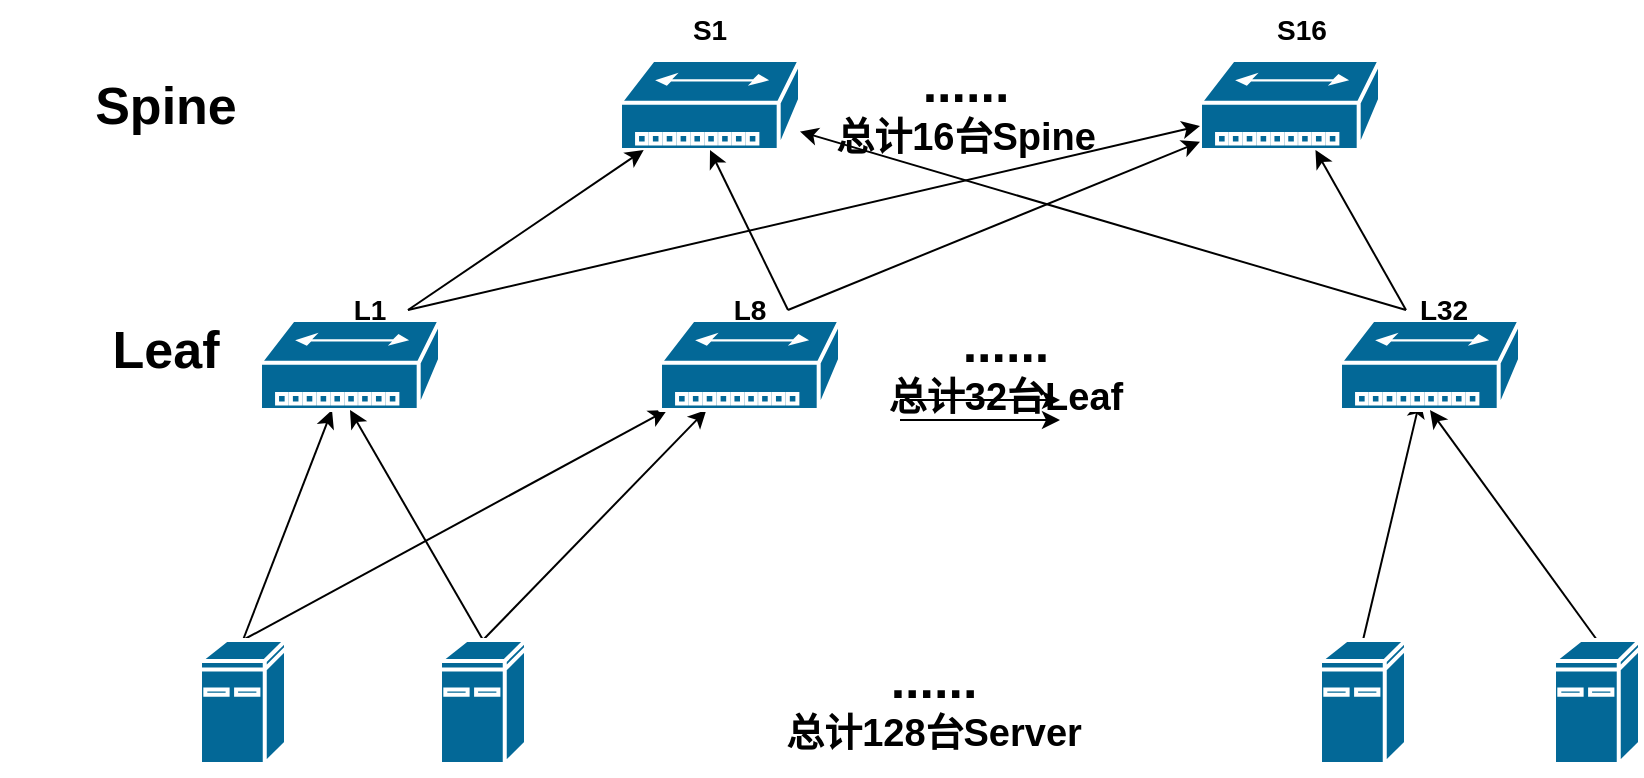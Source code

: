 <mxfile version="21.6.6" type="github">
  <diagram name="第 1 页" id="NKzYZBBvFOK8wI_KVTOo">
    <mxGraphModel dx="1781" dy="592" grid="1" gridSize="10" guides="1" tooltips="1" connect="1" arrows="1" fold="1" page="1" pageScale="1" pageWidth="827" pageHeight="1169" math="0" shadow="0">
      <root>
        <mxCell id="0" />
        <mxCell id="1" parent="0" />
        <mxCell id="3mnqgaulhhMslnO6GNx6-19" style="rounded=0;orthogonalLoop=1;jettySize=auto;html=1;exitX=0.5;exitY=0;exitDx=0;exitDy=0;exitPerimeter=0;entryX=1;entryY=1;entryDx=0;entryDy=0;" edge="1" parent="1" source="3mnqgaulhhMslnO6GNx6-1" target="3mnqgaulhhMslnO6GNx6-17">
          <mxGeometry relative="1" as="geometry" />
        </mxCell>
        <mxCell id="3mnqgaulhhMslnO6GNx6-27" style="rounded=0;orthogonalLoop=1;jettySize=auto;html=1;exitX=0.5;exitY=0;exitDx=0;exitDy=0;exitPerimeter=0;" edge="1" parent="1" source="3mnqgaulhhMslnO6GNx6-1" target="3mnqgaulhhMslnO6GNx6-20">
          <mxGeometry relative="1" as="geometry" />
        </mxCell>
        <mxCell id="3mnqgaulhhMslnO6GNx6-1" value="" style="shape=mxgraph.cisco.computers_and_peripherals.ibm_mini_as400;sketch=0;html=1;pointerEvents=1;dashed=0;fillColor=#036897;strokeColor=#ffffff;strokeWidth=2;verticalLabelPosition=bottom;verticalAlign=top;align=center;outlineConnect=0;" vertex="1" parent="1">
          <mxGeometry x="60" y="400" width="43" height="62" as="geometry" />
        </mxCell>
        <mxCell id="3mnqgaulhhMslnO6GNx6-2" value="" style="shape=mxgraph.cisco.hubs_and_gateways.small_hub;sketch=0;html=1;pointerEvents=1;dashed=0;fillColor=#036897;strokeColor=#ffffff;strokeWidth=2;verticalLabelPosition=bottom;verticalAlign=top;align=center;outlineConnect=0;" vertex="1" parent="1">
          <mxGeometry x="90" y="240" width="90" height="45" as="geometry" />
        </mxCell>
        <mxCell id="3mnqgaulhhMslnO6GNx6-28" style="rounded=0;orthogonalLoop=1;jettySize=auto;html=1;exitX=0.5;exitY=0;exitDx=0;exitDy=0;exitPerimeter=0;entryX=0.5;entryY=1;entryDx=0;entryDy=0;entryPerimeter=0;" edge="1" parent="1" source="3mnqgaulhhMslnO6GNx6-4" target="3mnqgaulhhMslnO6GNx6-2">
          <mxGeometry relative="1" as="geometry" />
        </mxCell>
        <mxCell id="3mnqgaulhhMslnO6GNx6-29" style="rounded=0;orthogonalLoop=1;jettySize=auto;html=1;exitX=0.5;exitY=0;exitDx=0;exitDy=0;exitPerimeter=0;" edge="1" parent="1" source="3mnqgaulhhMslnO6GNx6-4" target="3mnqgaulhhMslnO6GNx6-20">
          <mxGeometry relative="1" as="geometry" />
        </mxCell>
        <mxCell id="3mnqgaulhhMslnO6GNx6-4" value="" style="shape=mxgraph.cisco.computers_and_peripherals.ibm_mini_as400;sketch=0;html=1;pointerEvents=1;dashed=0;fillColor=#036897;strokeColor=#ffffff;strokeWidth=2;verticalLabelPosition=bottom;verticalAlign=top;align=center;outlineConnect=0;" vertex="1" parent="1">
          <mxGeometry x="180" y="400" width="43" height="62" as="geometry" />
        </mxCell>
        <mxCell id="3mnqgaulhhMslnO6GNx6-31" style="rounded=0;orthogonalLoop=1;jettySize=auto;html=1;exitX=0.5;exitY=0;exitDx=0;exitDy=0;exitPerimeter=0;" edge="1" parent="1" source="3mnqgaulhhMslnO6GNx6-6">
          <mxGeometry relative="1" as="geometry">
            <mxPoint x="670" y="280" as="targetPoint" />
          </mxGeometry>
        </mxCell>
        <mxCell id="3mnqgaulhhMslnO6GNx6-6" value="" style="shape=mxgraph.cisco.computers_and_peripherals.ibm_mini_as400;sketch=0;html=1;pointerEvents=1;dashed=0;fillColor=#036897;strokeColor=#ffffff;strokeWidth=2;verticalLabelPosition=bottom;verticalAlign=top;align=center;outlineConnect=0;" vertex="1" parent="1">
          <mxGeometry x="620" y="400" width="43" height="62" as="geometry" />
        </mxCell>
        <mxCell id="3mnqgaulhhMslnO6GNx6-8" value="" style="shape=mxgraph.cisco.hubs_and_gateways.small_hub;sketch=0;html=1;pointerEvents=1;dashed=0;fillColor=#036897;strokeColor=#ffffff;strokeWidth=2;verticalLabelPosition=bottom;verticalAlign=top;align=center;outlineConnect=0;" vertex="1" parent="1">
          <mxGeometry x="270" y="110" width="90" height="45" as="geometry" />
        </mxCell>
        <mxCell id="3mnqgaulhhMslnO6GNx6-9" value="" style="shape=mxgraph.cisco.hubs_and_gateways.small_hub;sketch=0;html=1;pointerEvents=1;dashed=0;fillColor=#036897;strokeColor=#ffffff;strokeWidth=2;verticalLabelPosition=bottom;verticalAlign=top;align=center;outlineConnect=0;" vertex="1" parent="1">
          <mxGeometry x="630" y="240" width="90" height="45" as="geometry" />
        </mxCell>
        <mxCell id="3mnqgaulhhMslnO6GNx6-10" value="" style="shape=mxgraph.cisco.hubs_and_gateways.small_hub;sketch=0;html=1;pointerEvents=1;dashed=0;fillColor=#036897;strokeColor=#ffffff;strokeWidth=2;verticalLabelPosition=bottom;verticalAlign=top;align=center;outlineConnect=0;" vertex="1" parent="1">
          <mxGeometry x="560" y="110" width="90" height="45" as="geometry" />
        </mxCell>
        <mxCell id="3mnqgaulhhMslnO6GNx6-30" style="rounded=0;orthogonalLoop=1;jettySize=auto;html=1;exitX=0.5;exitY=0;exitDx=0;exitDy=0;exitPerimeter=0;entryX=0.5;entryY=1;entryDx=0;entryDy=0;entryPerimeter=0;" edge="1" parent="1" source="3mnqgaulhhMslnO6GNx6-11" target="3mnqgaulhhMslnO6GNx6-9">
          <mxGeometry relative="1" as="geometry" />
        </mxCell>
        <mxCell id="3mnqgaulhhMslnO6GNx6-11" value="" style="shape=mxgraph.cisco.computers_and_peripherals.ibm_mini_as400;sketch=0;html=1;pointerEvents=1;dashed=0;fillColor=#036897;strokeColor=#ffffff;strokeWidth=2;verticalLabelPosition=bottom;verticalAlign=top;align=center;outlineConnect=0;" vertex="1" parent="1">
          <mxGeometry x="737" y="400" width="43" height="62" as="geometry" />
        </mxCell>
        <mxCell id="3mnqgaulhhMslnO6GNx6-12" value="&lt;b style=&quot;&quot;&gt;&lt;span style=&quot;font-size: 26px;&quot;&gt;......&lt;/span&gt;&lt;br&gt;&lt;font style=&quot;font-size: 19px;&quot;&gt;总计128台Server&lt;/font&gt;&lt;/b&gt;" style="text;strokeColor=none;align=center;fillColor=none;html=1;verticalAlign=middle;whiteSpace=wrap;rounded=0;" vertex="1" parent="1">
          <mxGeometry x="304" y="394" width="246" height="74" as="geometry" />
        </mxCell>
        <mxCell id="3mnqgaulhhMslnO6GNx6-13" value="&lt;b style=&quot;&quot;&gt;&lt;span style=&quot;font-size: 26px;&quot;&gt;......&lt;/span&gt;&lt;br&gt;&lt;font style=&quot;font-size: 19px;&quot;&gt;总计32台Leaf&lt;/font&gt;&lt;/b&gt;" style="text;strokeColor=none;align=center;fillColor=none;html=1;verticalAlign=middle;whiteSpace=wrap;rounded=0;" vertex="1" parent="1">
          <mxGeometry x="340" y="225" width="246" height="75" as="geometry" />
        </mxCell>
        <mxCell id="3mnqgaulhhMslnO6GNx6-14" value="&lt;b style=&quot;&quot;&gt;&lt;span style=&quot;font-size: 26px;&quot;&gt;......&lt;/span&gt;&lt;br&gt;&lt;font style=&quot;font-size: 19px;&quot;&gt;总计16台Spine&lt;/font&gt;&lt;/b&gt;" style="text;strokeColor=none;align=center;fillColor=none;html=1;verticalAlign=middle;whiteSpace=wrap;rounded=0;" vertex="1" parent="1">
          <mxGeometry x="360" y="102.5" width="166" height="60" as="geometry" />
        </mxCell>
        <mxCell id="3mnqgaulhhMslnO6GNx6-16" value="&lt;span style=&quot;font-size: 26px;&quot;&gt;&lt;b&gt;Spine&lt;/b&gt;&lt;/span&gt;" style="text;strokeColor=none;align=center;fillColor=none;html=1;verticalAlign=middle;whiteSpace=wrap;rounded=0;" vertex="1" parent="1">
          <mxGeometry x="-40" y="102.5" width="166" height="60" as="geometry" />
        </mxCell>
        <mxCell id="3mnqgaulhhMslnO6GNx6-17" value="&lt;span style=&quot;font-size: 26px;&quot;&gt;&lt;b&gt;Leaf&lt;/b&gt;&lt;/span&gt;" style="text;strokeColor=none;align=center;fillColor=none;html=1;verticalAlign=middle;whiteSpace=wrap;rounded=0;" vertex="1" parent="1">
          <mxGeometry x="-40" y="225" width="166" height="60" as="geometry" />
        </mxCell>
        <mxCell id="3mnqgaulhhMslnO6GNx6-18" value="" style="edgeStyle=none;orthogonalLoop=1;jettySize=auto;html=1;rounded=0;" edge="1" parent="1">
          <mxGeometry width="80" relative="1" as="geometry">
            <mxPoint x="410" y="290" as="sourcePoint" />
            <mxPoint x="490" y="290" as="targetPoint" />
            <Array as="points" />
          </mxGeometry>
        </mxCell>
        <mxCell id="3mnqgaulhhMslnO6GNx6-20" value="" style="shape=mxgraph.cisco.hubs_and_gateways.small_hub;sketch=0;html=1;pointerEvents=1;dashed=0;fillColor=#036897;strokeColor=#ffffff;strokeWidth=2;verticalLabelPosition=bottom;verticalAlign=top;align=center;outlineConnect=0;" vertex="1" parent="1">
          <mxGeometry x="290" y="240" width="90" height="45" as="geometry" />
        </mxCell>
        <mxCell id="3mnqgaulhhMslnO6GNx6-32" style="rounded=0;orthogonalLoop=1;jettySize=auto;html=1;exitX=1;exitY=0.5;exitDx=0;exitDy=0;" edge="1" parent="1" source="3mnqgaulhhMslnO6GNx6-21" target="3mnqgaulhhMslnO6GNx6-8">
          <mxGeometry relative="1" as="geometry" />
        </mxCell>
        <mxCell id="3mnqgaulhhMslnO6GNx6-33" style="rounded=0;orthogonalLoop=1;jettySize=auto;html=1;exitX=1;exitY=0.5;exitDx=0;exitDy=0;" edge="1" parent="1" source="3mnqgaulhhMslnO6GNx6-21" target="3mnqgaulhhMslnO6GNx6-10">
          <mxGeometry relative="1" as="geometry" />
        </mxCell>
        <mxCell id="3mnqgaulhhMslnO6GNx6-21" value="&lt;b style=&quot;&quot;&gt;&lt;font style=&quot;font-size: 14px;&quot;&gt;L1&lt;/font&gt;&lt;/b&gt;" style="text;strokeColor=none;align=center;fillColor=none;html=1;verticalAlign=middle;whiteSpace=wrap;rounded=0;" vertex="1" parent="1">
          <mxGeometry x="126" y="220" width="38" height="30" as="geometry" />
        </mxCell>
        <mxCell id="3mnqgaulhhMslnO6GNx6-34" style="rounded=0;orthogonalLoop=1;jettySize=auto;html=1;exitX=1;exitY=0.5;exitDx=0;exitDy=0;entryX=0.5;entryY=1;entryDx=0;entryDy=0;entryPerimeter=0;" edge="1" parent="1" source="3mnqgaulhhMslnO6GNx6-22" target="3mnqgaulhhMslnO6GNx6-8">
          <mxGeometry relative="1" as="geometry" />
        </mxCell>
        <mxCell id="3mnqgaulhhMslnO6GNx6-35" style="rounded=0;orthogonalLoop=1;jettySize=auto;html=1;exitX=1;exitY=0.5;exitDx=0;exitDy=0;" edge="1" parent="1" source="3mnqgaulhhMslnO6GNx6-22" target="3mnqgaulhhMslnO6GNx6-10">
          <mxGeometry relative="1" as="geometry" />
        </mxCell>
        <mxCell id="3mnqgaulhhMslnO6GNx6-22" value="&lt;b style=&quot;&quot;&gt;&lt;font style=&quot;font-size: 14px;&quot;&gt;L8&lt;/font&gt;&lt;/b&gt;" style="text;strokeColor=none;align=center;fillColor=none;html=1;verticalAlign=middle;whiteSpace=wrap;rounded=0;" vertex="1" parent="1">
          <mxGeometry x="316" y="220" width="38" height="30" as="geometry" />
        </mxCell>
        <mxCell id="3mnqgaulhhMslnO6GNx6-36" style="rounded=0;orthogonalLoop=1;jettySize=auto;html=1;exitX=0;exitY=0.5;exitDx=0;exitDy=0;" edge="1" parent="1" source="3mnqgaulhhMslnO6GNx6-23" target="3mnqgaulhhMslnO6GNx6-10">
          <mxGeometry relative="1" as="geometry" />
        </mxCell>
        <mxCell id="3mnqgaulhhMslnO6GNx6-37" style="rounded=0;orthogonalLoop=1;jettySize=auto;html=1;exitX=0;exitY=0.5;exitDx=0;exitDy=0;" edge="1" parent="1" source="3mnqgaulhhMslnO6GNx6-23" target="3mnqgaulhhMslnO6GNx6-8">
          <mxGeometry relative="1" as="geometry" />
        </mxCell>
        <mxCell id="3mnqgaulhhMslnO6GNx6-23" value="&lt;b style=&quot;&quot;&gt;&lt;font style=&quot;font-size: 14px;&quot;&gt;L32&lt;/font&gt;&lt;/b&gt;" style="text;strokeColor=none;align=center;fillColor=none;html=1;verticalAlign=middle;whiteSpace=wrap;rounded=0;" vertex="1" parent="1">
          <mxGeometry x="663" y="220" width="38" height="30" as="geometry" />
        </mxCell>
        <mxCell id="3mnqgaulhhMslnO6GNx6-24" value="&lt;span style=&quot;font-size: 14px;&quot;&gt;&lt;b&gt;S1&lt;/b&gt;&lt;/span&gt;" style="text;strokeColor=none;align=center;fillColor=none;html=1;verticalAlign=middle;whiteSpace=wrap;rounded=0;" vertex="1" parent="1">
          <mxGeometry x="296" y="80" width="38" height="30" as="geometry" />
        </mxCell>
        <mxCell id="3mnqgaulhhMslnO6GNx6-25" value="&lt;span style=&quot;font-size: 14px;&quot;&gt;&lt;b&gt;S16&lt;/b&gt;&lt;/span&gt;" style="text;strokeColor=none;align=center;fillColor=none;html=1;verticalAlign=middle;whiteSpace=wrap;rounded=0;" vertex="1" parent="1">
          <mxGeometry x="592" y="80" width="38" height="30" as="geometry" />
        </mxCell>
        <mxCell id="3mnqgaulhhMslnO6GNx6-26" value="" style="edgeStyle=none;orthogonalLoop=1;jettySize=auto;html=1;rounded=0;" edge="1" parent="1">
          <mxGeometry width="80" relative="1" as="geometry">
            <mxPoint x="410" y="280" as="sourcePoint" />
            <mxPoint x="490" y="280" as="targetPoint" />
            <Array as="points" />
          </mxGeometry>
        </mxCell>
      </root>
    </mxGraphModel>
  </diagram>
</mxfile>
